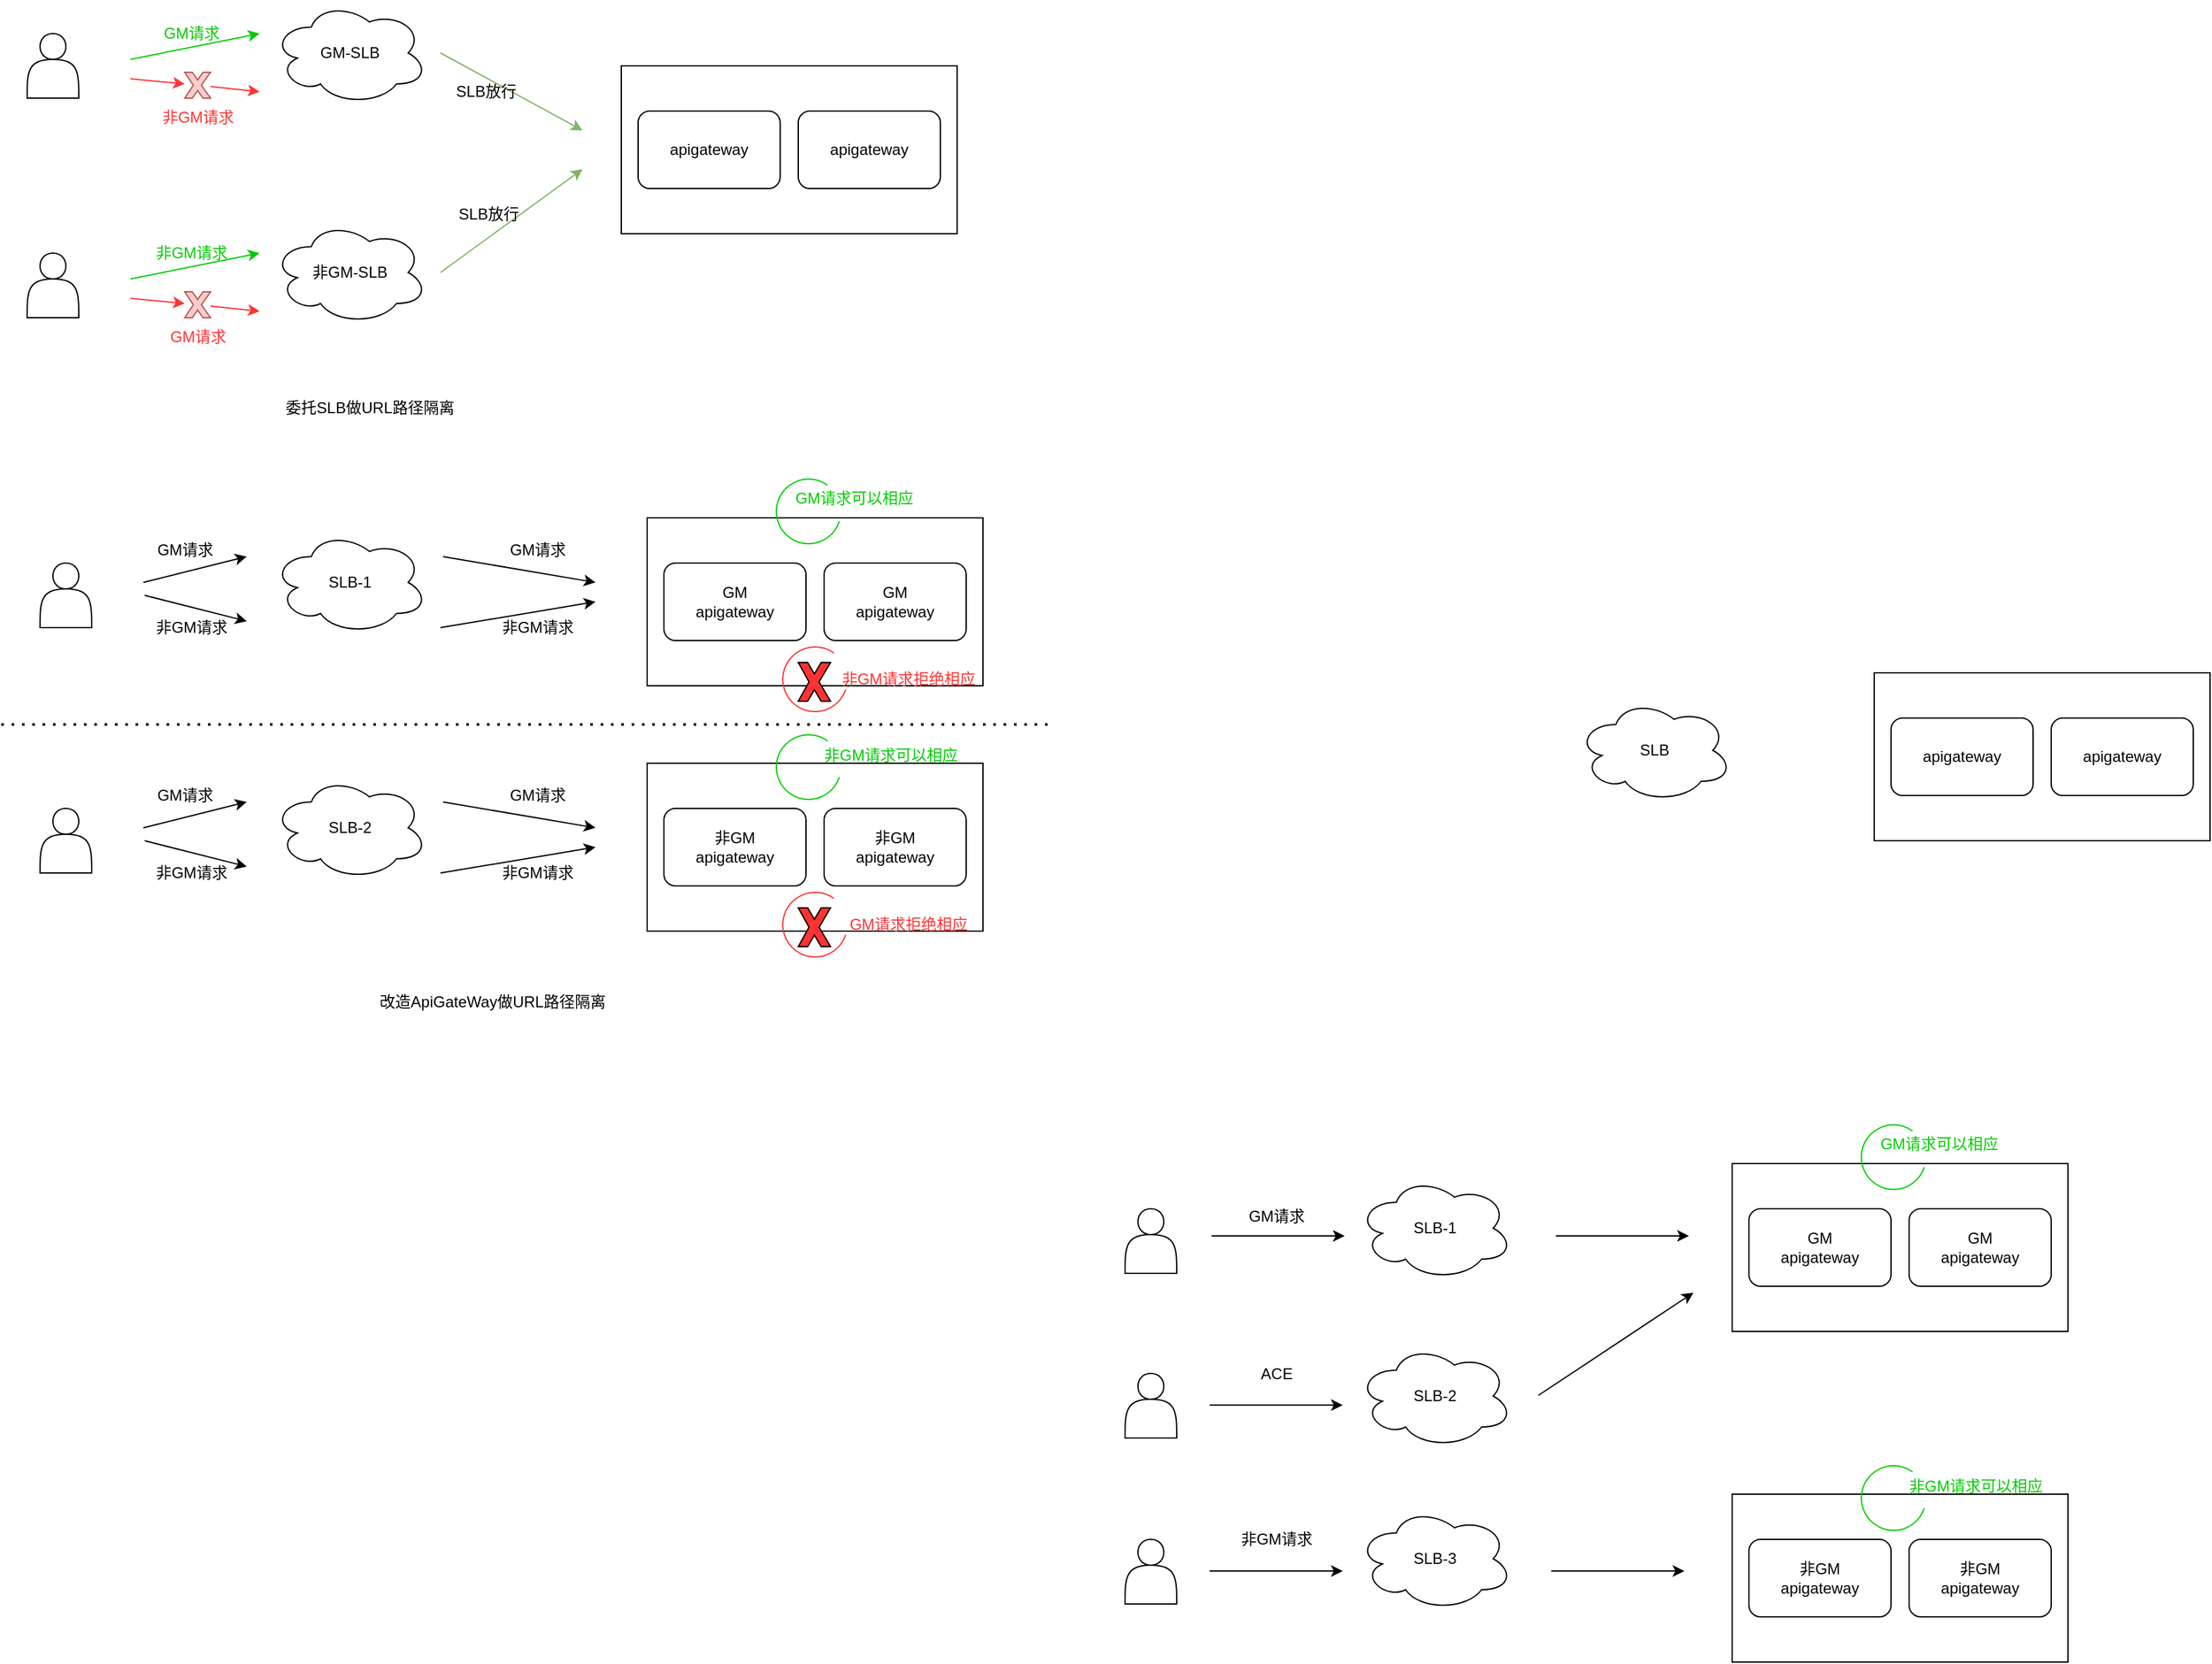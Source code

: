 <mxfile version="21.8.0" type="github">
  <diagram name="第 1 页" id="-euYrq6UXhqAbyDrJ8by">
    <mxGraphModel dx="1434" dy="758" grid="1" gridSize="10" guides="1" tooltips="1" connect="1" arrows="1" fold="1" page="1" pageScale="1" pageWidth="4681" pageHeight="3300" math="0" shadow="0">
      <root>
        <mxCell id="0" />
        <mxCell id="1" parent="0" />
        <mxCell id="s5ZnHEbZAF1jLoiQEf9y-1" value="GM-SLB" style="ellipse;shape=cloud;whiteSpace=wrap;html=1;" parent="1" vertex="1">
          <mxGeometry x="280" y="150" width="120" height="80" as="geometry" />
        </mxCell>
        <mxCell id="s5ZnHEbZAF1jLoiQEf9y-3" value="" style="shape=actor;whiteSpace=wrap;html=1;" parent="1" vertex="1">
          <mxGeometry x="90" y="175" width="40" height="50" as="geometry" />
        </mxCell>
        <mxCell id="s5ZnHEbZAF1jLoiQEf9y-5" value="SLB" style="ellipse;shape=cloud;whiteSpace=wrap;html=1;" parent="1" vertex="1">
          <mxGeometry x="1290" y="690" width="120" height="80" as="geometry" />
        </mxCell>
        <mxCell id="s5ZnHEbZAF1jLoiQEf9y-11" value="" style="group" parent="1" vertex="1" connectable="0">
          <mxGeometry x="1520" y="670" width="260" height="130" as="geometry" />
        </mxCell>
        <mxCell id="s5ZnHEbZAF1jLoiQEf9y-7" value="" style="rounded=0;whiteSpace=wrap;html=1;" parent="s5ZnHEbZAF1jLoiQEf9y-11" vertex="1">
          <mxGeometry width="260" height="130" as="geometry" />
        </mxCell>
        <mxCell id="s5ZnHEbZAF1jLoiQEf9y-9" value="apigateway" style="rounded=1;whiteSpace=wrap;html=1;" parent="s5ZnHEbZAF1jLoiQEf9y-11" vertex="1">
          <mxGeometry x="13" y="35" width="110" height="60" as="geometry" />
        </mxCell>
        <mxCell id="s5ZnHEbZAF1jLoiQEf9y-10" value="apigateway" style="rounded=1;whiteSpace=wrap;html=1;" parent="s5ZnHEbZAF1jLoiQEf9y-11" vertex="1">
          <mxGeometry x="137" y="35" width="110" height="60" as="geometry" />
        </mxCell>
        <mxCell id="s5ZnHEbZAF1jLoiQEf9y-13" value="" style="endArrow=classic;html=1;rounded=0;strokeColor=#00CC00;" parent="1" edge="1">
          <mxGeometry width="50" height="50" relative="1" as="geometry">
            <mxPoint x="170" y="195" as="sourcePoint" />
            <mxPoint x="270" y="175" as="targetPoint" />
          </mxGeometry>
        </mxCell>
        <mxCell id="s5ZnHEbZAF1jLoiQEf9y-14" value="" style="endArrow=classic;html=1;rounded=0;strokeColor=#FF3333;" parent="1" source="s5ZnHEbZAF1jLoiQEf9y-17" edge="1">
          <mxGeometry width="50" height="50" relative="1" as="geometry">
            <mxPoint x="170" y="210" as="sourcePoint" />
            <mxPoint x="270" y="220" as="targetPoint" />
          </mxGeometry>
        </mxCell>
        <mxCell id="s5ZnHEbZAF1jLoiQEf9y-15" value="&lt;font color=&quot;#00cc00&quot;&gt;GM请求&lt;/font&gt;" style="text;html=1;align=center;verticalAlign=middle;resizable=0;points=[];autosize=1;strokeColor=none;fillColor=none;" parent="1" vertex="1">
          <mxGeometry x="182" y="160" width="70" height="30" as="geometry" />
        </mxCell>
        <mxCell id="s5ZnHEbZAF1jLoiQEf9y-16" value="&lt;font color=&quot;#ff3333&quot;&gt;非GM请求&lt;/font&gt;" style="text;html=1;align=center;verticalAlign=middle;resizable=0;points=[];autosize=1;strokeColor=none;fillColor=none;" parent="1" vertex="1">
          <mxGeometry x="182" y="225" width="80" height="30" as="geometry" />
        </mxCell>
        <mxCell id="s5ZnHEbZAF1jLoiQEf9y-18" value="" style="endArrow=classic;html=1;rounded=0;strokeColor=#FF3333;" parent="1" target="s5ZnHEbZAF1jLoiQEf9y-17" edge="1">
          <mxGeometry width="50" height="50" relative="1" as="geometry">
            <mxPoint x="170" y="210" as="sourcePoint" />
            <mxPoint x="270" y="220" as="targetPoint" />
          </mxGeometry>
        </mxCell>
        <mxCell id="s5ZnHEbZAF1jLoiQEf9y-17" value="" style="verticalLabelPosition=bottom;verticalAlign=top;html=1;shape=mxgraph.basic.x;fillColor=#f8cecc;strokeColor=#b85450;" parent="1" vertex="1">
          <mxGeometry x="212" y="205" width="20" height="20" as="geometry" />
        </mxCell>
        <mxCell id="s5ZnHEbZAF1jLoiQEf9y-20" value="" style="group" parent="1" vertex="1" connectable="0">
          <mxGeometry x="550" y="200" width="260" height="130" as="geometry" />
        </mxCell>
        <mxCell id="s5ZnHEbZAF1jLoiQEf9y-21" value="" style="rounded=0;whiteSpace=wrap;html=1;" parent="s5ZnHEbZAF1jLoiQEf9y-20" vertex="1">
          <mxGeometry width="260" height="130" as="geometry" />
        </mxCell>
        <mxCell id="s5ZnHEbZAF1jLoiQEf9y-22" value="apigateway" style="rounded=1;whiteSpace=wrap;html=1;" parent="s5ZnHEbZAF1jLoiQEf9y-20" vertex="1">
          <mxGeometry x="13" y="35" width="110" height="60" as="geometry" />
        </mxCell>
        <mxCell id="s5ZnHEbZAF1jLoiQEf9y-23" value="apigateway" style="rounded=1;whiteSpace=wrap;html=1;" parent="s5ZnHEbZAF1jLoiQEf9y-20" vertex="1">
          <mxGeometry x="137" y="35" width="110" height="60" as="geometry" />
        </mxCell>
        <mxCell id="s5ZnHEbZAF1jLoiQEf9y-24" value="" style="endArrow=classic;html=1;rounded=0;fillColor=#d5e8d4;strokeColor=#82b366;" parent="1" edge="1">
          <mxGeometry width="50" height="50" relative="1" as="geometry">
            <mxPoint x="410" y="190" as="sourcePoint" />
            <mxPoint x="520" y="250" as="targetPoint" />
          </mxGeometry>
        </mxCell>
        <mxCell id="s5ZnHEbZAF1jLoiQEf9y-25" value="委托SLB做URL路径隔离" style="text;html=1;align=center;verticalAlign=middle;resizable=0;points=[];autosize=1;strokeColor=none;fillColor=none;" parent="1" vertex="1">
          <mxGeometry x="280" y="450" width="150" height="30" as="geometry" />
        </mxCell>
        <mxCell id="s5ZnHEbZAF1jLoiQEf9y-26" value="SLB放行" style="text;html=1;align=center;verticalAlign=middle;resizable=0;points=[];autosize=1;strokeColor=none;fillColor=none;" parent="1" vertex="1">
          <mxGeometry x="410" y="205" width="70" height="30" as="geometry" />
        </mxCell>
        <mxCell id="s5ZnHEbZAF1jLoiQEf9y-28" value="非GM-SLB" style="ellipse;shape=cloud;whiteSpace=wrap;html=1;" parent="1" vertex="1">
          <mxGeometry x="280" y="320" width="120" height="80" as="geometry" />
        </mxCell>
        <mxCell id="s5ZnHEbZAF1jLoiQEf9y-29" value="" style="shape=actor;whiteSpace=wrap;html=1;" parent="1" vertex="1">
          <mxGeometry x="90" y="345" width="40" height="50" as="geometry" />
        </mxCell>
        <mxCell id="s5ZnHEbZAF1jLoiQEf9y-30" value="" style="endArrow=classic;html=1;rounded=0;strokeColor=#00CC00;" parent="1" edge="1">
          <mxGeometry width="50" height="50" relative="1" as="geometry">
            <mxPoint x="170" y="365" as="sourcePoint" />
            <mxPoint x="270" y="345" as="targetPoint" />
          </mxGeometry>
        </mxCell>
        <mxCell id="s5ZnHEbZAF1jLoiQEf9y-31" value="" style="endArrow=classic;html=1;rounded=0;strokeColor=#FF3333;" parent="1" source="s5ZnHEbZAF1jLoiQEf9y-35" edge="1">
          <mxGeometry width="50" height="50" relative="1" as="geometry">
            <mxPoint x="170" y="380" as="sourcePoint" />
            <mxPoint x="270" y="390" as="targetPoint" />
          </mxGeometry>
        </mxCell>
        <mxCell id="s5ZnHEbZAF1jLoiQEf9y-32" value="&lt;font color=&quot;#00cc00&quot;&gt;非GM请求&lt;/font&gt;" style="text;html=1;align=center;verticalAlign=middle;resizable=0;points=[];autosize=1;strokeColor=none;fillColor=none;" parent="1" vertex="1">
          <mxGeometry x="177" y="330" width="80" height="30" as="geometry" />
        </mxCell>
        <mxCell id="s5ZnHEbZAF1jLoiQEf9y-33" value="&lt;font color=&quot;#ff3333&quot;&gt;GM请求&lt;/font&gt;" style="text;html=1;align=center;verticalAlign=middle;resizable=0;points=[];autosize=1;strokeColor=none;fillColor=none;" parent="1" vertex="1">
          <mxGeometry x="187" y="395" width="70" height="30" as="geometry" />
        </mxCell>
        <mxCell id="s5ZnHEbZAF1jLoiQEf9y-34" value="" style="endArrow=classic;html=1;rounded=0;strokeColor=#FF3333;" parent="1" target="s5ZnHEbZAF1jLoiQEf9y-35" edge="1">
          <mxGeometry width="50" height="50" relative="1" as="geometry">
            <mxPoint x="170" y="380" as="sourcePoint" />
            <mxPoint x="270" y="390" as="targetPoint" />
          </mxGeometry>
        </mxCell>
        <mxCell id="s5ZnHEbZAF1jLoiQEf9y-35" value="" style="verticalLabelPosition=bottom;verticalAlign=top;html=1;shape=mxgraph.basic.x;fillColor=#f8cecc;strokeColor=#b85450;" parent="1" vertex="1">
          <mxGeometry x="212" y="375" width="20" height="20" as="geometry" />
        </mxCell>
        <mxCell id="s5ZnHEbZAF1jLoiQEf9y-40" value="" style="endArrow=classic;html=1;rounded=0;fillColor=#d5e8d4;strokeColor=#82b366;" parent="1" edge="1">
          <mxGeometry width="50" height="50" relative="1" as="geometry">
            <mxPoint x="410" y="360" as="sourcePoint" />
            <mxPoint x="520" y="280" as="targetPoint" />
          </mxGeometry>
        </mxCell>
        <mxCell id="s5ZnHEbZAF1jLoiQEf9y-41" value="SLB放行" style="text;html=1;align=center;verticalAlign=middle;resizable=0;points=[];autosize=1;strokeColor=none;fillColor=none;" parent="1" vertex="1">
          <mxGeometry x="412" y="300" width="70" height="30" as="geometry" />
        </mxCell>
        <mxCell id="s5ZnHEbZAF1jLoiQEf9y-42" value="SLB-1" style="ellipse;shape=cloud;whiteSpace=wrap;html=1;" parent="1" vertex="1">
          <mxGeometry x="280" y="560" width="120" height="80" as="geometry" />
        </mxCell>
        <mxCell id="s5ZnHEbZAF1jLoiQEf9y-43" value="" style="group" parent="1" vertex="1" connectable="0">
          <mxGeometry x="570" y="550" width="267" height="150" as="geometry" />
        </mxCell>
        <mxCell id="s5ZnHEbZAF1jLoiQEf9y-44" value="" style="rounded=0;whiteSpace=wrap;html=1;" parent="s5ZnHEbZAF1jLoiQEf9y-43" vertex="1">
          <mxGeometry width="260" height="130" as="geometry" />
        </mxCell>
        <mxCell id="s5ZnHEbZAF1jLoiQEf9y-45" value="GM&lt;br&gt;apigateway" style="rounded=1;whiteSpace=wrap;html=1;" parent="s5ZnHEbZAF1jLoiQEf9y-43" vertex="1">
          <mxGeometry x="13" y="35" width="110" height="60" as="geometry" />
        </mxCell>
        <mxCell id="s5ZnHEbZAF1jLoiQEf9y-46" value="GM&lt;br&gt;apigateway" style="rounded=1;whiteSpace=wrap;html=1;" parent="s5ZnHEbZAF1jLoiQEf9y-43" vertex="1">
          <mxGeometry x="137" y="35" width="110" height="60" as="geometry" />
        </mxCell>
        <mxCell id="s5ZnHEbZAF1jLoiQEf9y-63" value="" style="verticalLabelPosition=bottom;verticalAlign=top;html=1;shape=mxgraph.basic.arc;startAngle=0.3;endAngle=0.1;strokeColor=#FF3333;" parent="s5ZnHEbZAF1jLoiQEf9y-43" vertex="1">
          <mxGeometry x="105" y="100" width="50" height="50" as="geometry" />
        </mxCell>
        <mxCell id="s5ZnHEbZAF1jLoiQEf9y-64" value="" style="verticalLabelPosition=bottom;verticalAlign=top;html=1;shape=mxgraph.basic.x;fillColor=#FF3333;" parent="s5ZnHEbZAF1jLoiQEf9y-43" vertex="1">
          <mxGeometry x="117" y="112" width="25" height="30" as="geometry" />
        </mxCell>
        <mxCell id="s5ZnHEbZAF1jLoiQEf9y-66" value="非GM请求拒绝相应" style="text;html=1;align=center;verticalAlign=middle;resizable=0;points=[];autosize=1;strokeColor=none;fillColor=none;fontColor=#FF3333;" parent="s5ZnHEbZAF1jLoiQEf9y-43" vertex="1">
          <mxGeometry x="137" y="110" width="130" height="30" as="geometry" />
        </mxCell>
        <mxCell id="s5ZnHEbZAF1jLoiQEf9y-68" value="" style="verticalLabelPosition=bottom;verticalAlign=top;html=1;shape=mxgraph.basic.arc;startAngle=0.3;endAngle=0.1;strokeColor=#00CC00;fontColor=#00CC00;" parent="s5ZnHEbZAF1jLoiQEf9y-43" vertex="1">
          <mxGeometry x="100" y="-30" width="50" height="50" as="geometry" />
        </mxCell>
        <mxCell id="s5ZnHEbZAF1jLoiQEf9y-69" value="GM请求可以相应" style="text;html=1;align=center;verticalAlign=middle;resizable=0;points=[];autosize=1;strokeColor=none;fillColor=none;fontColor=#00CC00;" parent="s5ZnHEbZAF1jLoiQEf9y-43" vertex="1">
          <mxGeometry x="105" y="-30" width="110" height="30" as="geometry" />
        </mxCell>
        <mxCell id="s5ZnHEbZAF1jLoiQEf9y-52" value="" style="shape=actor;whiteSpace=wrap;html=1;" parent="1" vertex="1">
          <mxGeometry x="100" y="585" width="40" height="50" as="geometry" />
        </mxCell>
        <mxCell id="s5ZnHEbZAF1jLoiQEf9y-54" value="" style="endArrow=classic;html=1;rounded=0;" parent="1" edge="1">
          <mxGeometry width="50" height="50" relative="1" as="geometry">
            <mxPoint x="180" y="600" as="sourcePoint" />
            <mxPoint x="260" y="580" as="targetPoint" />
          </mxGeometry>
        </mxCell>
        <mxCell id="s5ZnHEbZAF1jLoiQEf9y-55" value="" style="endArrow=none;dashed=1;html=1;dashPattern=1 3;strokeWidth=2;rounded=0;" parent="1" edge="1">
          <mxGeometry width="50" height="50" relative="1" as="geometry">
            <mxPoint x="70" y="710" as="sourcePoint" />
            <mxPoint x="880" y="710" as="targetPoint" />
          </mxGeometry>
        </mxCell>
        <mxCell id="s5ZnHEbZAF1jLoiQEf9y-56" value="GM请求" style="text;html=1;align=center;verticalAlign=middle;resizable=0;points=[];autosize=1;strokeColor=none;fillColor=none;" parent="1" vertex="1">
          <mxGeometry x="177" y="560" width="70" height="30" as="geometry" />
        </mxCell>
        <mxCell id="s5ZnHEbZAF1jLoiQEf9y-57" value="" style="endArrow=classic;html=1;rounded=0;" parent="1" edge="1">
          <mxGeometry width="50" height="50" relative="1" as="geometry">
            <mxPoint x="181" y="610" as="sourcePoint" />
            <mxPoint x="260" y="630" as="targetPoint" />
          </mxGeometry>
        </mxCell>
        <mxCell id="s5ZnHEbZAF1jLoiQEf9y-58" value="非GM请求" style="text;html=1;align=center;verticalAlign=middle;resizable=0;points=[];autosize=1;strokeColor=none;fillColor=none;" parent="1" vertex="1">
          <mxGeometry x="177" y="620" width="80" height="30" as="geometry" />
        </mxCell>
        <mxCell id="s5ZnHEbZAF1jLoiQEf9y-59" value="" style="endArrow=classic;html=1;rounded=0;" parent="1" edge="1">
          <mxGeometry width="50" height="50" relative="1" as="geometry">
            <mxPoint x="412" y="580" as="sourcePoint" />
            <mxPoint x="530" y="600" as="targetPoint" />
          </mxGeometry>
        </mxCell>
        <mxCell id="s5ZnHEbZAF1jLoiQEf9y-60" value="GM请求" style="text;html=1;align=center;verticalAlign=middle;resizable=0;points=[];autosize=1;strokeColor=none;fillColor=none;" parent="1" vertex="1">
          <mxGeometry x="450" y="560" width="70" height="30" as="geometry" />
        </mxCell>
        <mxCell id="s5ZnHEbZAF1jLoiQEf9y-61" value="" style="endArrow=classic;html=1;rounded=0;" parent="1" edge="1">
          <mxGeometry width="50" height="50" relative="1" as="geometry">
            <mxPoint x="410" y="635" as="sourcePoint" />
            <mxPoint x="530" y="615" as="targetPoint" />
          </mxGeometry>
        </mxCell>
        <mxCell id="s5ZnHEbZAF1jLoiQEf9y-62" value="非GM请求" style="text;html=1;align=center;verticalAlign=middle;resizable=0;points=[];autosize=1;strokeColor=none;fillColor=none;" parent="1" vertex="1">
          <mxGeometry x="445" y="620" width="80" height="30" as="geometry" />
        </mxCell>
        <mxCell id="s5ZnHEbZAF1jLoiQEf9y-70" value="SLB-2" style="ellipse;shape=cloud;whiteSpace=wrap;html=1;" parent="1" vertex="1">
          <mxGeometry x="280" y="750" width="120" height="80" as="geometry" />
        </mxCell>
        <mxCell id="s5ZnHEbZAF1jLoiQEf9y-71" value="" style="shape=actor;whiteSpace=wrap;html=1;" parent="1" vertex="1">
          <mxGeometry x="100" y="775" width="40" height="50" as="geometry" />
        </mxCell>
        <mxCell id="s5ZnHEbZAF1jLoiQEf9y-72" value="" style="endArrow=classic;html=1;rounded=0;" parent="1" edge="1">
          <mxGeometry width="50" height="50" relative="1" as="geometry">
            <mxPoint x="180" y="790" as="sourcePoint" />
            <mxPoint x="260" y="770" as="targetPoint" />
          </mxGeometry>
        </mxCell>
        <mxCell id="s5ZnHEbZAF1jLoiQEf9y-73" value="GM请求" style="text;html=1;align=center;verticalAlign=middle;resizable=0;points=[];autosize=1;strokeColor=none;fillColor=none;" parent="1" vertex="1">
          <mxGeometry x="177" y="750" width="70" height="30" as="geometry" />
        </mxCell>
        <mxCell id="s5ZnHEbZAF1jLoiQEf9y-74" value="" style="endArrow=classic;html=1;rounded=0;" parent="1" edge="1">
          <mxGeometry width="50" height="50" relative="1" as="geometry">
            <mxPoint x="181" y="800" as="sourcePoint" />
            <mxPoint x="260" y="820" as="targetPoint" />
          </mxGeometry>
        </mxCell>
        <mxCell id="s5ZnHEbZAF1jLoiQEf9y-75" value="非GM请求" style="text;html=1;align=center;verticalAlign=middle;resizable=0;points=[];autosize=1;strokeColor=none;fillColor=none;" parent="1" vertex="1">
          <mxGeometry x="177" y="810" width="80" height="30" as="geometry" />
        </mxCell>
        <mxCell id="s5ZnHEbZAF1jLoiQEf9y-76" value="" style="endArrow=classic;html=1;rounded=0;" parent="1" edge="1">
          <mxGeometry width="50" height="50" relative="1" as="geometry">
            <mxPoint x="412" y="770" as="sourcePoint" />
            <mxPoint x="530" y="790" as="targetPoint" />
          </mxGeometry>
        </mxCell>
        <mxCell id="s5ZnHEbZAF1jLoiQEf9y-77" value="GM请求" style="text;html=1;align=center;verticalAlign=middle;resizable=0;points=[];autosize=1;strokeColor=none;fillColor=none;" parent="1" vertex="1">
          <mxGeometry x="450" y="750" width="70" height="30" as="geometry" />
        </mxCell>
        <mxCell id="s5ZnHEbZAF1jLoiQEf9y-78" value="" style="endArrow=classic;html=1;rounded=0;" parent="1" edge="1">
          <mxGeometry width="50" height="50" relative="1" as="geometry">
            <mxPoint x="410" y="825" as="sourcePoint" />
            <mxPoint x="530" y="805" as="targetPoint" />
          </mxGeometry>
        </mxCell>
        <mxCell id="s5ZnHEbZAF1jLoiQEf9y-79" value="非GM请求" style="text;html=1;align=center;verticalAlign=middle;resizable=0;points=[];autosize=1;strokeColor=none;fillColor=none;" parent="1" vertex="1">
          <mxGeometry x="445" y="810" width="80" height="30" as="geometry" />
        </mxCell>
        <mxCell id="s5ZnHEbZAF1jLoiQEf9y-80" value="" style="group" parent="1" vertex="1" connectable="0">
          <mxGeometry x="570" y="740" width="267" height="150" as="geometry" />
        </mxCell>
        <mxCell id="s5ZnHEbZAF1jLoiQEf9y-81" value="" style="rounded=0;whiteSpace=wrap;html=1;" parent="s5ZnHEbZAF1jLoiQEf9y-80" vertex="1">
          <mxGeometry width="260" height="130" as="geometry" />
        </mxCell>
        <mxCell id="s5ZnHEbZAF1jLoiQEf9y-82" value="非GM&lt;br&gt;apigateway" style="rounded=1;whiteSpace=wrap;html=1;" parent="s5ZnHEbZAF1jLoiQEf9y-80" vertex="1">
          <mxGeometry x="13" y="35" width="110" height="60" as="geometry" />
        </mxCell>
        <mxCell id="s5ZnHEbZAF1jLoiQEf9y-83" value="非GM&lt;br&gt;apigateway" style="rounded=1;whiteSpace=wrap;html=1;" parent="s5ZnHEbZAF1jLoiQEf9y-80" vertex="1">
          <mxGeometry x="137" y="35" width="110" height="60" as="geometry" />
        </mxCell>
        <mxCell id="s5ZnHEbZAF1jLoiQEf9y-84" value="" style="verticalLabelPosition=bottom;verticalAlign=top;html=1;shape=mxgraph.basic.arc;startAngle=0.3;endAngle=0.1;strokeColor=#FF3333;" parent="s5ZnHEbZAF1jLoiQEf9y-80" vertex="1">
          <mxGeometry x="105" y="100" width="50" height="50" as="geometry" />
        </mxCell>
        <mxCell id="s5ZnHEbZAF1jLoiQEf9y-85" value="" style="verticalLabelPosition=bottom;verticalAlign=top;html=1;shape=mxgraph.basic.x;fillColor=#FF3333;" parent="s5ZnHEbZAF1jLoiQEf9y-80" vertex="1">
          <mxGeometry x="117" y="112" width="25" height="30" as="geometry" />
        </mxCell>
        <mxCell id="s5ZnHEbZAF1jLoiQEf9y-86" value="GM请求拒绝相应" style="text;html=1;align=center;verticalAlign=middle;resizable=0;points=[];autosize=1;strokeColor=none;fillColor=none;fontColor=#FF3333;" parent="s5ZnHEbZAF1jLoiQEf9y-80" vertex="1">
          <mxGeometry x="147" y="110" width="110" height="30" as="geometry" />
        </mxCell>
        <mxCell id="s5ZnHEbZAF1jLoiQEf9y-87" value="" style="verticalLabelPosition=bottom;verticalAlign=top;html=1;shape=mxgraph.basic.arc;startAngle=0.3;endAngle=0.1;strokeColor=#00CC00;fontColor=#00CC00;" parent="s5ZnHEbZAF1jLoiQEf9y-80" vertex="1">
          <mxGeometry x="100" y="-22" width="50" height="50" as="geometry" />
        </mxCell>
        <mxCell id="s5ZnHEbZAF1jLoiQEf9y-88" value="&amp;nbsp; &amp;nbsp; &amp;nbsp; &amp;nbsp; &amp;nbsp; &amp;nbsp;非GM请求可以相应" style="text;html=1;align=center;verticalAlign=middle;resizable=0;points=[];autosize=1;strokeColor=none;fillColor=none;fontColor=#00CC00;" parent="s5ZnHEbZAF1jLoiQEf9y-80" vertex="1">
          <mxGeometry x="90" y="-21" width="160" height="30" as="geometry" />
        </mxCell>
        <mxCell id="s5ZnHEbZAF1jLoiQEf9y-89" value="改造ApiGateWay做URL路径隔离" style="text;html=1;align=center;verticalAlign=middle;resizable=0;points=[];autosize=1;strokeColor=none;fillColor=none;" parent="1" vertex="1">
          <mxGeometry x="350" y="910" width="200" height="30" as="geometry" />
        </mxCell>
        <mxCell id="ZTsOR0KiFuearrxY1AdN-1" value="SLB-1" style="ellipse;shape=cloud;whiteSpace=wrap;html=1;" vertex="1" parent="1">
          <mxGeometry x="1120" y="1060" width="120" height="80" as="geometry" />
        </mxCell>
        <mxCell id="ZTsOR0KiFuearrxY1AdN-2" value="" style="group" vertex="1" connectable="0" parent="1">
          <mxGeometry x="1410" y="1050" width="267" height="150" as="geometry" />
        </mxCell>
        <mxCell id="ZTsOR0KiFuearrxY1AdN-3" value="" style="rounded=0;whiteSpace=wrap;html=1;" vertex="1" parent="ZTsOR0KiFuearrxY1AdN-2">
          <mxGeometry width="260" height="130" as="geometry" />
        </mxCell>
        <mxCell id="ZTsOR0KiFuearrxY1AdN-4" value="GM&lt;br&gt;apigateway" style="rounded=1;whiteSpace=wrap;html=1;" vertex="1" parent="ZTsOR0KiFuearrxY1AdN-2">
          <mxGeometry x="13" y="35" width="110" height="60" as="geometry" />
        </mxCell>
        <mxCell id="ZTsOR0KiFuearrxY1AdN-5" value="GM&lt;br&gt;apigateway" style="rounded=1;whiteSpace=wrap;html=1;" vertex="1" parent="ZTsOR0KiFuearrxY1AdN-2">
          <mxGeometry x="137" y="35" width="110" height="60" as="geometry" />
        </mxCell>
        <mxCell id="ZTsOR0KiFuearrxY1AdN-9" value="" style="verticalLabelPosition=bottom;verticalAlign=top;html=1;shape=mxgraph.basic.arc;startAngle=0.3;endAngle=0.1;strokeColor=#00CC00;fontColor=#00CC00;" vertex="1" parent="ZTsOR0KiFuearrxY1AdN-2">
          <mxGeometry x="100" y="-30" width="50" height="50" as="geometry" />
        </mxCell>
        <mxCell id="ZTsOR0KiFuearrxY1AdN-10" value="GM请求可以相应" style="text;html=1;align=center;verticalAlign=middle;resizable=0;points=[];autosize=1;strokeColor=none;fillColor=none;fontColor=#00CC00;" vertex="1" parent="ZTsOR0KiFuearrxY1AdN-2">
          <mxGeometry x="105" y="-30" width="110" height="30" as="geometry" />
        </mxCell>
        <mxCell id="ZTsOR0KiFuearrxY1AdN-11" value="" style="shape=actor;whiteSpace=wrap;html=1;" vertex="1" parent="1">
          <mxGeometry x="940" y="1085" width="40" height="50" as="geometry" />
        </mxCell>
        <mxCell id="ZTsOR0KiFuearrxY1AdN-12" value="" style="endArrow=classic;html=1;rounded=0;" edge="1" parent="1">
          <mxGeometry width="50" height="50" relative="1" as="geometry">
            <mxPoint x="1007" y="1106" as="sourcePoint" />
            <mxPoint x="1110" y="1106" as="targetPoint" />
          </mxGeometry>
        </mxCell>
        <mxCell id="ZTsOR0KiFuearrxY1AdN-14" value="GM请求" style="text;html=1;align=center;verticalAlign=middle;resizable=0;points=[];autosize=1;strokeColor=none;fillColor=none;" vertex="1" parent="1">
          <mxGeometry x="1022" y="1076" width="70" height="30" as="geometry" />
        </mxCell>
        <mxCell id="ZTsOR0KiFuearrxY1AdN-21" value="SLB-3" style="ellipse;shape=cloud;whiteSpace=wrap;html=1;" vertex="1" parent="1">
          <mxGeometry x="1120" y="1316" width="120" height="80" as="geometry" />
        </mxCell>
        <mxCell id="ZTsOR0KiFuearrxY1AdN-22" value="" style="shape=actor;whiteSpace=wrap;html=1;" vertex="1" parent="1">
          <mxGeometry x="940" y="1341" width="40" height="50" as="geometry" />
        </mxCell>
        <mxCell id="ZTsOR0KiFuearrxY1AdN-26" value="非GM请求" style="text;html=1;align=center;verticalAlign=middle;resizable=0;points=[];autosize=1;strokeColor=none;fillColor=none;" vertex="1" parent="1">
          <mxGeometry x="1017" y="1326" width="80" height="30" as="geometry" />
        </mxCell>
        <mxCell id="ZTsOR0KiFuearrxY1AdN-31" value="" style="group" vertex="1" connectable="0" parent="1">
          <mxGeometry x="1410" y="1240" width="267" height="150" as="geometry" />
        </mxCell>
        <mxCell id="ZTsOR0KiFuearrxY1AdN-32" value="" style="rounded=0;whiteSpace=wrap;html=1;" vertex="1" parent="ZTsOR0KiFuearrxY1AdN-31">
          <mxGeometry y="66" width="260" height="130" as="geometry" />
        </mxCell>
        <mxCell id="ZTsOR0KiFuearrxY1AdN-33" value="非GM&lt;br&gt;apigateway" style="rounded=1;whiteSpace=wrap;html=1;" vertex="1" parent="ZTsOR0KiFuearrxY1AdN-31">
          <mxGeometry x="13" y="101" width="110" height="60" as="geometry" />
        </mxCell>
        <mxCell id="ZTsOR0KiFuearrxY1AdN-34" value="非GM&lt;br&gt;apigateway" style="rounded=1;whiteSpace=wrap;html=1;" vertex="1" parent="ZTsOR0KiFuearrxY1AdN-31">
          <mxGeometry x="137" y="101" width="110" height="60" as="geometry" />
        </mxCell>
        <mxCell id="ZTsOR0KiFuearrxY1AdN-38" value="" style="verticalLabelPosition=bottom;verticalAlign=top;html=1;shape=mxgraph.basic.arc;startAngle=0.3;endAngle=0.1;strokeColor=#00CC00;fontColor=#00CC00;" vertex="1" parent="ZTsOR0KiFuearrxY1AdN-31">
          <mxGeometry x="100" y="44" width="50" height="50" as="geometry" />
        </mxCell>
        <mxCell id="ZTsOR0KiFuearrxY1AdN-39" value="&amp;nbsp; &amp;nbsp; &amp;nbsp; &amp;nbsp; &amp;nbsp; &amp;nbsp;非GM请求可以相应" style="text;html=1;align=center;verticalAlign=middle;resizable=0;points=[];autosize=1;strokeColor=none;fillColor=none;fontColor=#00CC00;" vertex="1" parent="ZTsOR0KiFuearrxY1AdN-31">
          <mxGeometry x="90" y="45" width="160" height="30" as="geometry" />
        </mxCell>
        <mxCell id="ZTsOR0KiFuearrxY1AdN-41" value="" style="endArrow=classic;html=1;rounded=0;" edge="1" parent="1">
          <mxGeometry width="50" height="50" relative="1" as="geometry">
            <mxPoint x="1273.5" y="1106" as="sourcePoint" />
            <mxPoint x="1376.5" y="1106" as="targetPoint" />
          </mxGeometry>
        </mxCell>
        <mxCell id="ZTsOR0KiFuearrxY1AdN-42" value="" style="endArrow=classic;html=1;rounded=0;" edge="1" parent="1">
          <mxGeometry width="50" height="50" relative="1" as="geometry">
            <mxPoint x="1005.5" y="1365.5" as="sourcePoint" />
            <mxPoint x="1108.5" y="1365.5" as="targetPoint" />
          </mxGeometry>
        </mxCell>
        <mxCell id="ZTsOR0KiFuearrxY1AdN-43" value="" style="endArrow=classic;html=1;rounded=0;" edge="1" parent="1">
          <mxGeometry width="50" height="50" relative="1" as="geometry">
            <mxPoint x="1270" y="1365.5" as="sourcePoint" />
            <mxPoint x="1373" y="1365.5" as="targetPoint" />
          </mxGeometry>
        </mxCell>
        <mxCell id="ZTsOR0KiFuearrxY1AdN-44" value="SLB-2" style="ellipse;shape=cloud;whiteSpace=wrap;html=1;" vertex="1" parent="1">
          <mxGeometry x="1120" y="1190" width="120" height="80" as="geometry" />
        </mxCell>
        <mxCell id="ZTsOR0KiFuearrxY1AdN-45" value="" style="shape=actor;whiteSpace=wrap;html=1;" vertex="1" parent="1">
          <mxGeometry x="940" y="1212.5" width="40" height="50" as="geometry" />
        </mxCell>
        <mxCell id="ZTsOR0KiFuearrxY1AdN-46" value="ACE" style="text;html=1;align=center;verticalAlign=middle;resizable=0;points=[];autosize=1;strokeColor=none;fillColor=none;" vertex="1" parent="1">
          <mxGeometry x="1032" y="1197.5" width="50" height="30" as="geometry" />
        </mxCell>
        <mxCell id="ZTsOR0KiFuearrxY1AdN-47" value="" style="endArrow=classic;html=1;rounded=0;" edge="1" parent="1">
          <mxGeometry width="50" height="50" relative="1" as="geometry">
            <mxPoint x="1005.5" y="1237" as="sourcePoint" />
            <mxPoint x="1108.5" y="1237" as="targetPoint" />
          </mxGeometry>
        </mxCell>
        <mxCell id="ZTsOR0KiFuearrxY1AdN-48" value="" style="endArrow=classic;html=1;rounded=0;" edge="1" parent="1">
          <mxGeometry width="50" height="50" relative="1" as="geometry">
            <mxPoint x="1260" y="1229.5" as="sourcePoint" />
            <mxPoint x="1380" y="1150" as="targetPoint" />
          </mxGeometry>
        </mxCell>
      </root>
    </mxGraphModel>
  </diagram>
</mxfile>
